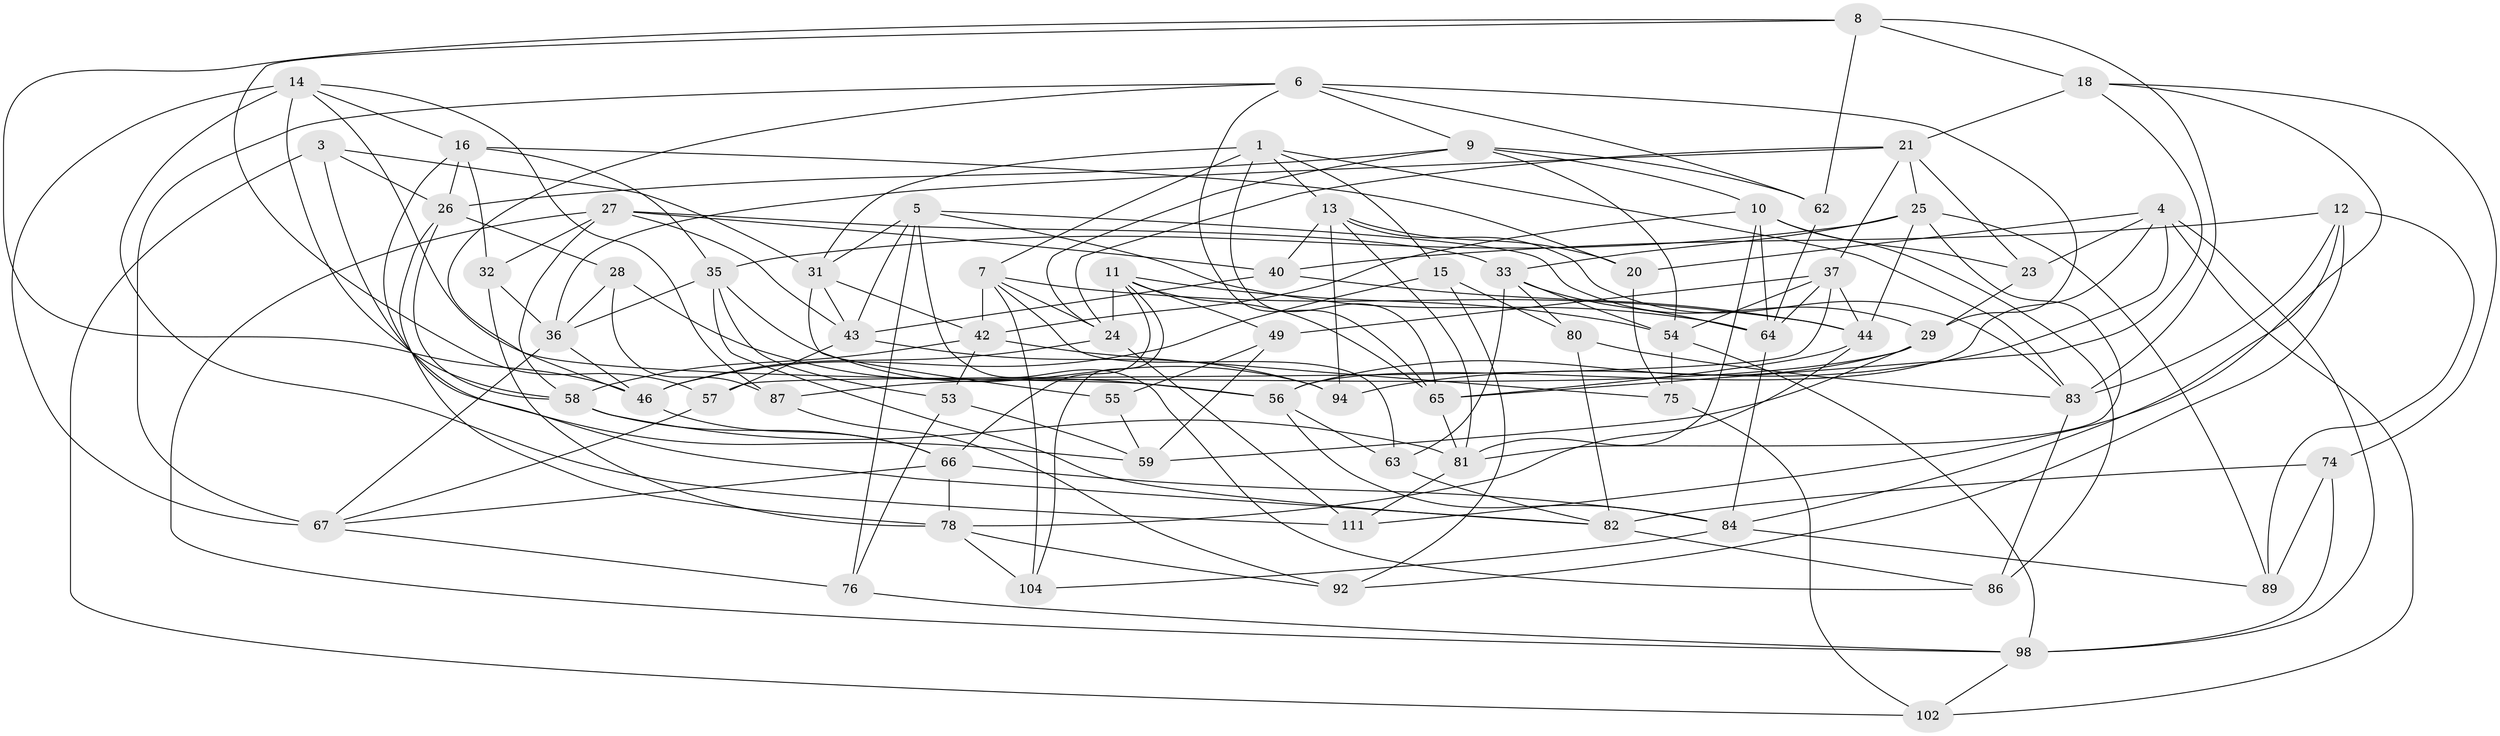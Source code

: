// original degree distribution, {4: 1.0}
// Generated by graph-tools (version 1.1) at 2025/11/02/27/25 16:11:49]
// undirected, 68 vertices, 177 edges
graph export_dot {
graph [start="1"]
  node [color=gray90,style=filled];
  1 [super="+2"];
  3;
  4 [super="+61"];
  5 [super="+90"];
  6 [super="+34"];
  7 [super="+22"];
  8 [super="+60"];
  9 [super="+73"];
  10 [super="+38"];
  11 [super="+45"];
  12 [super="+19"];
  13 [super="+91"];
  14 [super="+17"];
  15;
  16 [super="+85"];
  18 [super="+30"];
  20;
  21 [super="+112"];
  23;
  24 [super="+39"];
  25 [super="+51"];
  26 [super="+41"];
  27 [super="+69"];
  28;
  29 [super="+68"];
  31 [super="+52"];
  32;
  33 [super="+108"];
  35 [super="+50"];
  36 [super="+48"];
  37 [super="+100"];
  40 [super="+97"];
  42 [super="+105"];
  43 [super="+95"];
  44 [super="+47"];
  46 [super="+77"];
  49;
  53;
  54 [super="+71"];
  55;
  56 [super="+93"];
  57;
  58 [super="+79"];
  59 [super="+70"];
  62;
  63;
  64 [super="+109"];
  65 [super="+72"];
  66 [super="+110"];
  67 [super="+103"];
  74;
  75;
  76;
  78 [super="+107"];
  80;
  81 [super="+106"];
  82 [super="+101"];
  83 [super="+88"];
  84 [super="+96"];
  86;
  87;
  89;
  92;
  94;
  98 [super="+99"];
  102;
  104;
  111;
  1 -- 15;
  1 -- 31;
  1 -- 65;
  1 -- 13;
  1 -- 7;
  1 -- 83;
  3 -- 31;
  3 -- 102;
  3 -- 59;
  3 -- 26;
  4 -- 23;
  4 -- 94;
  4 -- 98;
  4 -- 56;
  4 -- 20;
  4 -- 102;
  5 -- 76;
  5 -- 43;
  5 -- 86;
  5 -- 31;
  5 -- 64;
  5 -- 29;
  6 -- 9;
  6 -- 65;
  6 -- 62;
  6 -- 29;
  6 -- 67;
  6 -- 46;
  7 -- 44;
  7 -- 42;
  7 -- 24;
  7 -- 104;
  7 -- 63;
  8 -- 57;
  8 -- 46;
  8 -- 62;
  8 -- 83;
  8 -- 18 [weight=2];
  9 -- 24;
  9 -- 54;
  9 -- 26;
  9 -- 10;
  9 -- 62;
  10 -- 23;
  10 -- 81;
  10 -- 64;
  10 -- 42;
  10 -- 86;
  11 -- 66;
  11 -- 65;
  11 -- 24;
  11 -- 49;
  11 -- 104;
  11 -- 54;
  12 -- 92;
  12 -- 89;
  12 -- 84;
  12 -- 40 [weight=2];
  12 -- 83;
  13 -- 94;
  13 -- 81;
  13 -- 40;
  13 -- 20;
  13 -- 83;
  14 -- 87;
  14 -- 56;
  14 -- 16;
  14 -- 67;
  14 -- 111;
  14 -- 58;
  15 -- 80;
  15 -- 92;
  15 -- 46;
  16 -- 26;
  16 -- 35;
  16 -- 32;
  16 -- 20;
  16 -- 82;
  18 -- 111;
  18 -- 21;
  18 -- 74;
  18 -- 65;
  20 -- 75;
  21 -- 23;
  21 -- 25;
  21 -- 24;
  21 -- 37;
  21 -- 36;
  23 -- 29;
  24 -- 46;
  24 -- 111;
  25 -- 89;
  25 -- 81;
  25 -- 35;
  25 -- 33;
  25 -- 44;
  26 -- 58;
  26 -- 28;
  26 -- 78;
  27 -- 32;
  27 -- 40;
  27 -- 98;
  27 -- 43;
  27 -- 33;
  27 -- 58;
  28 -- 87;
  28 -- 36;
  28 -- 56;
  29 -- 59;
  29 -- 56;
  29 -- 87;
  31 -- 55;
  31 -- 42;
  31 -- 43;
  32 -- 36;
  32 -- 78;
  33 -- 80;
  33 -- 54;
  33 -- 64;
  33 -- 63;
  35 -- 53;
  35 -- 36;
  35 -- 82;
  35 -- 94;
  36 -- 67;
  36 -- 46;
  37 -- 64;
  37 -- 54;
  37 -- 49;
  37 -- 44;
  37 -- 57;
  40 -- 43;
  40 -- 44;
  42 -- 53;
  42 -- 58;
  42 -- 75;
  43 -- 94;
  43 -- 57;
  44 -- 78;
  44 -- 65;
  46 -- 66;
  49 -- 55;
  49 -- 59;
  53 -- 76;
  53 -- 59;
  54 -- 75;
  54 -- 98;
  55 -- 59 [weight=2];
  56 -- 63;
  56 -- 84;
  57 -- 67;
  58 -- 66;
  58 -- 81;
  62 -- 64;
  63 -- 82;
  64 -- 84;
  65 -- 81;
  66 -- 67;
  66 -- 84;
  66 -- 78;
  67 -- 76;
  74 -- 89;
  74 -- 82;
  74 -- 98;
  75 -- 102;
  76 -- 98;
  78 -- 104;
  78 -- 92;
  80 -- 82;
  80 -- 83;
  81 -- 111;
  82 -- 86;
  83 -- 86;
  84 -- 104;
  84 -- 89;
  87 -- 92;
  98 -- 102;
}
